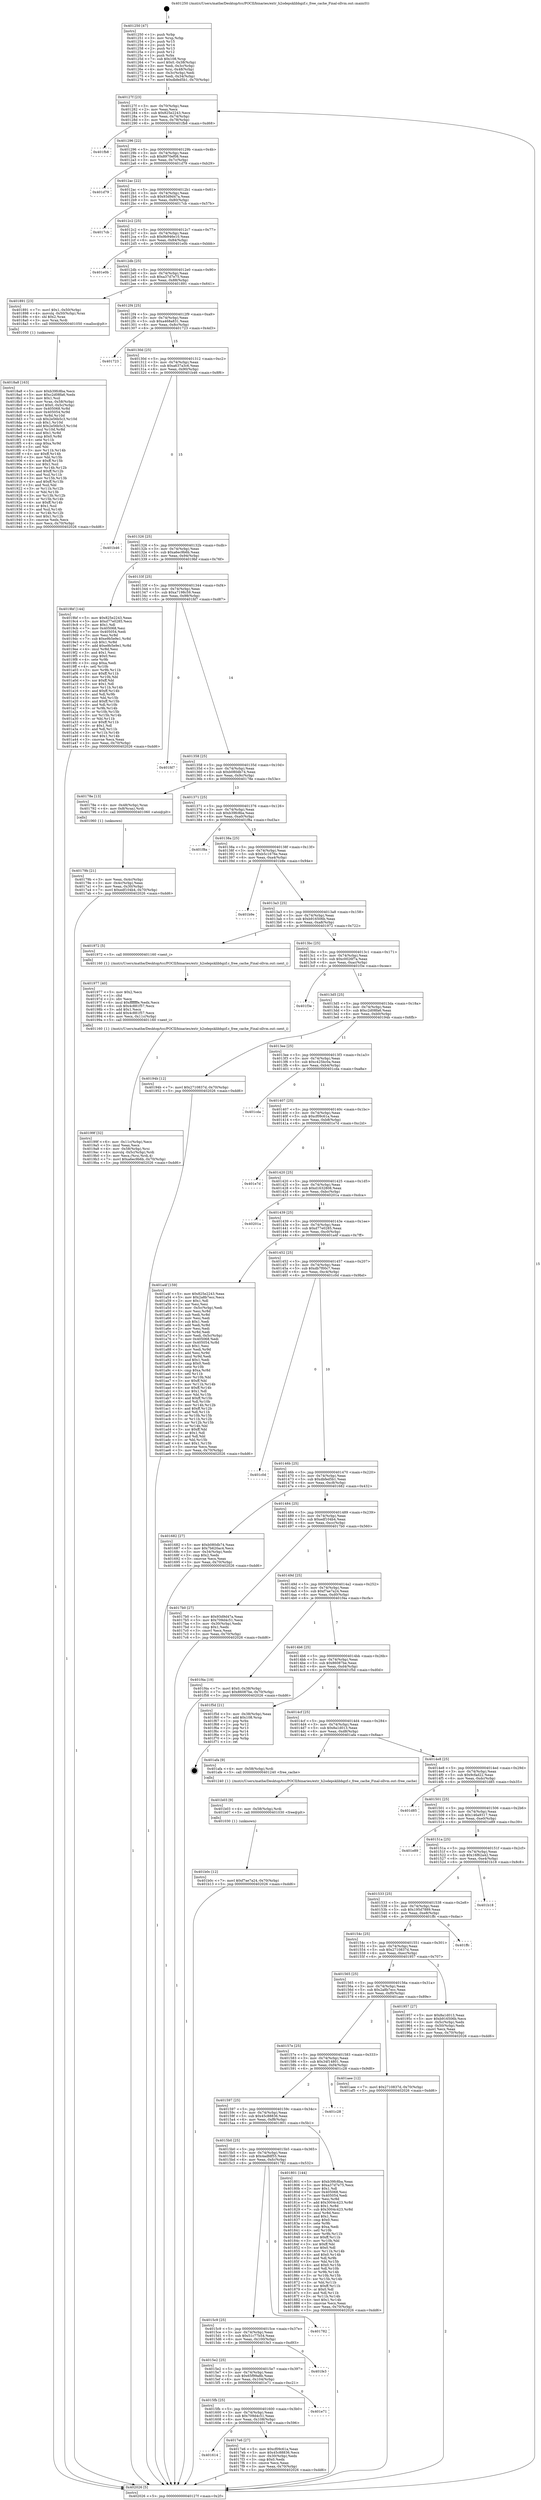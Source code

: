 digraph "0x401250" {
  label = "0x401250 (/mnt/c/Users/mathe/Desktop/tcc/POCII/binaries/extr_h2odepsklibbgzf.c_free_cache_Final-ollvm.out::main(0))"
  labelloc = "t"
  node[shape=record]

  Entry [label="",width=0.3,height=0.3,shape=circle,fillcolor=black,style=filled]
  "0x40127f" [label="{
     0x40127f [23]\l
     | [instrs]\l
     &nbsp;&nbsp;0x40127f \<+3\>: mov -0x70(%rbp),%eax\l
     &nbsp;&nbsp;0x401282 \<+2\>: mov %eax,%ecx\l
     &nbsp;&nbsp;0x401284 \<+6\>: sub $0x825e2243,%ecx\l
     &nbsp;&nbsp;0x40128a \<+3\>: mov %eax,-0x74(%rbp)\l
     &nbsp;&nbsp;0x40128d \<+3\>: mov %ecx,-0x78(%rbp)\l
     &nbsp;&nbsp;0x401290 \<+6\>: je 0000000000401fb8 \<main+0xd68\>\l
  }"]
  "0x401fb8" [label="{
     0x401fb8\l
  }", style=dashed]
  "0x401296" [label="{
     0x401296 [22]\l
     | [instrs]\l
     &nbsp;&nbsp;0x401296 \<+5\>: jmp 000000000040129b \<main+0x4b\>\l
     &nbsp;&nbsp;0x40129b \<+3\>: mov -0x74(%rbp),%eax\l
     &nbsp;&nbsp;0x40129e \<+5\>: sub $0x8970ef08,%eax\l
     &nbsp;&nbsp;0x4012a3 \<+3\>: mov %eax,-0x7c(%rbp)\l
     &nbsp;&nbsp;0x4012a6 \<+6\>: je 0000000000401d79 \<main+0xb29\>\l
  }"]
  Exit [label="",width=0.3,height=0.3,shape=circle,fillcolor=black,style=filled,peripheries=2]
  "0x401d79" [label="{
     0x401d79\l
  }", style=dashed]
  "0x4012ac" [label="{
     0x4012ac [22]\l
     | [instrs]\l
     &nbsp;&nbsp;0x4012ac \<+5\>: jmp 00000000004012b1 \<main+0x61\>\l
     &nbsp;&nbsp;0x4012b1 \<+3\>: mov -0x74(%rbp),%eax\l
     &nbsp;&nbsp;0x4012b4 \<+5\>: sub $0x93d9d47a,%eax\l
     &nbsp;&nbsp;0x4012b9 \<+3\>: mov %eax,-0x80(%rbp)\l
     &nbsp;&nbsp;0x4012bc \<+6\>: je 00000000004017cb \<main+0x57b\>\l
  }"]
  "0x401b0c" [label="{
     0x401b0c [12]\l
     | [instrs]\l
     &nbsp;&nbsp;0x401b0c \<+7\>: movl $0xf7ae7a24,-0x70(%rbp)\l
     &nbsp;&nbsp;0x401b13 \<+5\>: jmp 0000000000402026 \<main+0xdd6\>\l
  }"]
  "0x4017cb" [label="{
     0x4017cb\l
  }", style=dashed]
  "0x4012c2" [label="{
     0x4012c2 [25]\l
     | [instrs]\l
     &nbsp;&nbsp;0x4012c2 \<+5\>: jmp 00000000004012c7 \<main+0x77\>\l
     &nbsp;&nbsp;0x4012c7 \<+3\>: mov -0x74(%rbp),%eax\l
     &nbsp;&nbsp;0x4012ca \<+5\>: sub $0x9b946e10,%eax\l
     &nbsp;&nbsp;0x4012cf \<+6\>: mov %eax,-0x84(%rbp)\l
     &nbsp;&nbsp;0x4012d5 \<+6\>: je 0000000000401e0b \<main+0xbbb\>\l
  }"]
  "0x401b03" [label="{
     0x401b03 [9]\l
     | [instrs]\l
     &nbsp;&nbsp;0x401b03 \<+4\>: mov -0x58(%rbp),%rdi\l
     &nbsp;&nbsp;0x401b07 \<+5\>: call 0000000000401030 \<free@plt\>\l
     | [calls]\l
     &nbsp;&nbsp;0x401030 \{1\} (unknown)\l
  }"]
  "0x401e0b" [label="{
     0x401e0b\l
  }", style=dashed]
  "0x4012db" [label="{
     0x4012db [25]\l
     | [instrs]\l
     &nbsp;&nbsp;0x4012db \<+5\>: jmp 00000000004012e0 \<main+0x90\>\l
     &nbsp;&nbsp;0x4012e0 \<+3\>: mov -0x74(%rbp),%eax\l
     &nbsp;&nbsp;0x4012e3 \<+5\>: sub $0xa37d7e75,%eax\l
     &nbsp;&nbsp;0x4012e8 \<+6\>: mov %eax,-0x88(%rbp)\l
     &nbsp;&nbsp;0x4012ee \<+6\>: je 0000000000401891 \<main+0x641\>\l
  }"]
  "0x40199f" [label="{
     0x40199f [32]\l
     | [instrs]\l
     &nbsp;&nbsp;0x40199f \<+6\>: mov -0x11c(%rbp),%ecx\l
     &nbsp;&nbsp;0x4019a5 \<+3\>: imul %eax,%ecx\l
     &nbsp;&nbsp;0x4019a8 \<+4\>: mov -0x58(%rbp),%rsi\l
     &nbsp;&nbsp;0x4019ac \<+4\>: movslq -0x5c(%rbp),%rdi\l
     &nbsp;&nbsp;0x4019b0 \<+3\>: mov %ecx,(%rsi,%rdi,4)\l
     &nbsp;&nbsp;0x4019b3 \<+7\>: movl $0xa6ec9b6b,-0x70(%rbp)\l
     &nbsp;&nbsp;0x4019ba \<+5\>: jmp 0000000000402026 \<main+0xdd6\>\l
  }"]
  "0x401891" [label="{
     0x401891 [23]\l
     | [instrs]\l
     &nbsp;&nbsp;0x401891 \<+7\>: movl $0x1,-0x50(%rbp)\l
     &nbsp;&nbsp;0x401898 \<+4\>: movslq -0x50(%rbp),%rax\l
     &nbsp;&nbsp;0x40189c \<+4\>: shl $0x2,%rax\l
     &nbsp;&nbsp;0x4018a0 \<+3\>: mov %rax,%rdi\l
     &nbsp;&nbsp;0x4018a3 \<+5\>: call 0000000000401050 \<malloc@plt\>\l
     | [calls]\l
     &nbsp;&nbsp;0x401050 \{1\} (unknown)\l
  }"]
  "0x4012f4" [label="{
     0x4012f4 [25]\l
     | [instrs]\l
     &nbsp;&nbsp;0x4012f4 \<+5\>: jmp 00000000004012f9 \<main+0xa9\>\l
     &nbsp;&nbsp;0x4012f9 \<+3\>: mov -0x74(%rbp),%eax\l
     &nbsp;&nbsp;0x4012fc \<+5\>: sub $0xa468a831,%eax\l
     &nbsp;&nbsp;0x401301 \<+6\>: mov %eax,-0x8c(%rbp)\l
     &nbsp;&nbsp;0x401307 \<+6\>: je 0000000000401723 \<main+0x4d3\>\l
  }"]
  "0x401977" [label="{
     0x401977 [40]\l
     | [instrs]\l
     &nbsp;&nbsp;0x401977 \<+5\>: mov $0x2,%ecx\l
     &nbsp;&nbsp;0x40197c \<+1\>: cltd\l
     &nbsp;&nbsp;0x40197d \<+2\>: idiv %ecx\l
     &nbsp;&nbsp;0x40197f \<+6\>: imul $0xfffffffe,%edx,%ecx\l
     &nbsp;&nbsp;0x401985 \<+6\>: sub $0x4c881f57,%ecx\l
     &nbsp;&nbsp;0x40198b \<+3\>: add $0x1,%ecx\l
     &nbsp;&nbsp;0x40198e \<+6\>: add $0x4c881f57,%ecx\l
     &nbsp;&nbsp;0x401994 \<+6\>: mov %ecx,-0x11c(%rbp)\l
     &nbsp;&nbsp;0x40199a \<+5\>: call 0000000000401160 \<next_i\>\l
     | [calls]\l
     &nbsp;&nbsp;0x401160 \{1\} (/mnt/c/Users/mathe/Desktop/tcc/POCII/binaries/extr_h2odepsklibbgzf.c_free_cache_Final-ollvm.out::next_i)\l
  }"]
  "0x401723" [label="{
     0x401723\l
  }", style=dashed]
  "0x40130d" [label="{
     0x40130d [25]\l
     | [instrs]\l
     &nbsp;&nbsp;0x40130d \<+5\>: jmp 0000000000401312 \<main+0xc2\>\l
     &nbsp;&nbsp;0x401312 \<+3\>: mov -0x74(%rbp),%eax\l
     &nbsp;&nbsp;0x401315 \<+5\>: sub $0xa637a3c6,%eax\l
     &nbsp;&nbsp;0x40131a \<+6\>: mov %eax,-0x90(%rbp)\l
     &nbsp;&nbsp;0x401320 \<+6\>: je 0000000000401b46 \<main+0x8f6\>\l
  }"]
  "0x4018a8" [label="{
     0x4018a8 [163]\l
     | [instrs]\l
     &nbsp;&nbsp;0x4018a8 \<+5\>: mov $0xb39fc8ba,%ecx\l
     &nbsp;&nbsp;0x4018ad \<+5\>: mov $0xc2d08fa6,%edx\l
     &nbsp;&nbsp;0x4018b2 \<+3\>: mov $0x1,%sil\l
     &nbsp;&nbsp;0x4018b5 \<+4\>: mov %rax,-0x58(%rbp)\l
     &nbsp;&nbsp;0x4018b9 \<+7\>: movl $0x0,-0x5c(%rbp)\l
     &nbsp;&nbsp;0x4018c0 \<+8\>: mov 0x405068,%r8d\l
     &nbsp;&nbsp;0x4018c8 \<+8\>: mov 0x405054,%r9d\l
     &nbsp;&nbsp;0x4018d0 \<+3\>: mov %r8d,%r10d\l
     &nbsp;&nbsp;0x4018d3 \<+7\>: sub $0x2e56b5c3,%r10d\l
     &nbsp;&nbsp;0x4018da \<+4\>: sub $0x1,%r10d\l
     &nbsp;&nbsp;0x4018de \<+7\>: add $0x2e56b5c3,%r10d\l
     &nbsp;&nbsp;0x4018e5 \<+4\>: imul %r10d,%r8d\l
     &nbsp;&nbsp;0x4018e9 \<+4\>: and $0x1,%r8d\l
     &nbsp;&nbsp;0x4018ed \<+4\>: cmp $0x0,%r8d\l
     &nbsp;&nbsp;0x4018f1 \<+4\>: sete %r11b\l
     &nbsp;&nbsp;0x4018f5 \<+4\>: cmp $0xa,%r9d\l
     &nbsp;&nbsp;0x4018f9 \<+3\>: setl %bl\l
     &nbsp;&nbsp;0x4018fc \<+3\>: mov %r11b,%r14b\l
     &nbsp;&nbsp;0x4018ff \<+4\>: xor $0xff,%r14b\l
     &nbsp;&nbsp;0x401903 \<+3\>: mov %bl,%r15b\l
     &nbsp;&nbsp;0x401906 \<+4\>: xor $0xff,%r15b\l
     &nbsp;&nbsp;0x40190a \<+4\>: xor $0x1,%sil\l
     &nbsp;&nbsp;0x40190e \<+3\>: mov %r14b,%r12b\l
     &nbsp;&nbsp;0x401911 \<+4\>: and $0xff,%r12b\l
     &nbsp;&nbsp;0x401915 \<+3\>: and %sil,%r11b\l
     &nbsp;&nbsp;0x401918 \<+3\>: mov %r15b,%r13b\l
     &nbsp;&nbsp;0x40191b \<+4\>: and $0xff,%r13b\l
     &nbsp;&nbsp;0x40191f \<+3\>: and %sil,%bl\l
     &nbsp;&nbsp;0x401922 \<+3\>: or %r11b,%r12b\l
     &nbsp;&nbsp;0x401925 \<+3\>: or %bl,%r13b\l
     &nbsp;&nbsp;0x401928 \<+3\>: xor %r13b,%r12b\l
     &nbsp;&nbsp;0x40192b \<+3\>: or %r15b,%r14b\l
     &nbsp;&nbsp;0x40192e \<+4\>: xor $0xff,%r14b\l
     &nbsp;&nbsp;0x401932 \<+4\>: or $0x1,%sil\l
     &nbsp;&nbsp;0x401936 \<+3\>: and %sil,%r14b\l
     &nbsp;&nbsp;0x401939 \<+3\>: or %r14b,%r12b\l
     &nbsp;&nbsp;0x40193c \<+4\>: test $0x1,%r12b\l
     &nbsp;&nbsp;0x401940 \<+3\>: cmovne %edx,%ecx\l
     &nbsp;&nbsp;0x401943 \<+3\>: mov %ecx,-0x70(%rbp)\l
     &nbsp;&nbsp;0x401946 \<+5\>: jmp 0000000000402026 \<main+0xdd6\>\l
  }"]
  "0x401b46" [label="{
     0x401b46\l
  }", style=dashed]
  "0x401326" [label="{
     0x401326 [25]\l
     | [instrs]\l
     &nbsp;&nbsp;0x401326 \<+5\>: jmp 000000000040132b \<main+0xdb\>\l
     &nbsp;&nbsp;0x40132b \<+3\>: mov -0x74(%rbp),%eax\l
     &nbsp;&nbsp;0x40132e \<+5\>: sub $0xa6ec9b6b,%eax\l
     &nbsp;&nbsp;0x401333 \<+6\>: mov %eax,-0x94(%rbp)\l
     &nbsp;&nbsp;0x401339 \<+6\>: je 00000000004019bf \<main+0x76f\>\l
  }"]
  "0x401614" [label="{
     0x401614\l
  }", style=dashed]
  "0x4019bf" [label="{
     0x4019bf [144]\l
     | [instrs]\l
     &nbsp;&nbsp;0x4019bf \<+5\>: mov $0x825e2243,%eax\l
     &nbsp;&nbsp;0x4019c4 \<+5\>: mov $0xd77e0285,%ecx\l
     &nbsp;&nbsp;0x4019c9 \<+2\>: mov $0x1,%dl\l
     &nbsp;&nbsp;0x4019cb \<+7\>: mov 0x405068,%esi\l
     &nbsp;&nbsp;0x4019d2 \<+7\>: mov 0x405054,%edi\l
     &nbsp;&nbsp;0x4019d9 \<+3\>: mov %esi,%r8d\l
     &nbsp;&nbsp;0x4019dc \<+7\>: sub $0xe9b5e9e1,%r8d\l
     &nbsp;&nbsp;0x4019e3 \<+4\>: sub $0x1,%r8d\l
     &nbsp;&nbsp;0x4019e7 \<+7\>: add $0xe9b5e9e1,%r8d\l
     &nbsp;&nbsp;0x4019ee \<+4\>: imul %r8d,%esi\l
     &nbsp;&nbsp;0x4019f2 \<+3\>: and $0x1,%esi\l
     &nbsp;&nbsp;0x4019f5 \<+3\>: cmp $0x0,%esi\l
     &nbsp;&nbsp;0x4019f8 \<+4\>: sete %r9b\l
     &nbsp;&nbsp;0x4019fc \<+3\>: cmp $0xa,%edi\l
     &nbsp;&nbsp;0x4019ff \<+4\>: setl %r10b\l
     &nbsp;&nbsp;0x401a03 \<+3\>: mov %r9b,%r11b\l
     &nbsp;&nbsp;0x401a06 \<+4\>: xor $0xff,%r11b\l
     &nbsp;&nbsp;0x401a0a \<+3\>: mov %r10b,%bl\l
     &nbsp;&nbsp;0x401a0d \<+3\>: xor $0xff,%bl\l
     &nbsp;&nbsp;0x401a10 \<+3\>: xor $0x1,%dl\l
     &nbsp;&nbsp;0x401a13 \<+3\>: mov %r11b,%r14b\l
     &nbsp;&nbsp;0x401a16 \<+4\>: and $0xff,%r14b\l
     &nbsp;&nbsp;0x401a1a \<+3\>: and %dl,%r9b\l
     &nbsp;&nbsp;0x401a1d \<+3\>: mov %bl,%r15b\l
     &nbsp;&nbsp;0x401a20 \<+4\>: and $0xff,%r15b\l
     &nbsp;&nbsp;0x401a24 \<+3\>: and %dl,%r10b\l
     &nbsp;&nbsp;0x401a27 \<+3\>: or %r9b,%r14b\l
     &nbsp;&nbsp;0x401a2a \<+3\>: or %r10b,%r15b\l
     &nbsp;&nbsp;0x401a2d \<+3\>: xor %r15b,%r14b\l
     &nbsp;&nbsp;0x401a30 \<+3\>: or %bl,%r11b\l
     &nbsp;&nbsp;0x401a33 \<+4\>: xor $0xff,%r11b\l
     &nbsp;&nbsp;0x401a37 \<+3\>: or $0x1,%dl\l
     &nbsp;&nbsp;0x401a3a \<+3\>: and %dl,%r11b\l
     &nbsp;&nbsp;0x401a3d \<+3\>: or %r11b,%r14b\l
     &nbsp;&nbsp;0x401a40 \<+4\>: test $0x1,%r14b\l
     &nbsp;&nbsp;0x401a44 \<+3\>: cmovne %ecx,%eax\l
     &nbsp;&nbsp;0x401a47 \<+3\>: mov %eax,-0x70(%rbp)\l
     &nbsp;&nbsp;0x401a4a \<+5\>: jmp 0000000000402026 \<main+0xdd6\>\l
  }"]
  "0x40133f" [label="{
     0x40133f [25]\l
     | [instrs]\l
     &nbsp;&nbsp;0x40133f \<+5\>: jmp 0000000000401344 \<main+0xf4\>\l
     &nbsp;&nbsp;0x401344 \<+3\>: mov -0x74(%rbp),%eax\l
     &nbsp;&nbsp;0x401347 \<+5\>: sub $0xa7198c59,%eax\l
     &nbsp;&nbsp;0x40134c \<+6\>: mov %eax,-0x98(%rbp)\l
     &nbsp;&nbsp;0x401352 \<+6\>: je 0000000000401fd7 \<main+0xd87\>\l
  }"]
  "0x4017e6" [label="{
     0x4017e6 [27]\l
     | [instrs]\l
     &nbsp;&nbsp;0x4017e6 \<+5\>: mov $0xcf09c61a,%eax\l
     &nbsp;&nbsp;0x4017eb \<+5\>: mov $0x45c88836,%ecx\l
     &nbsp;&nbsp;0x4017f0 \<+3\>: mov -0x30(%rbp),%edx\l
     &nbsp;&nbsp;0x4017f3 \<+3\>: cmp $0x0,%edx\l
     &nbsp;&nbsp;0x4017f6 \<+3\>: cmove %ecx,%eax\l
     &nbsp;&nbsp;0x4017f9 \<+3\>: mov %eax,-0x70(%rbp)\l
     &nbsp;&nbsp;0x4017fc \<+5\>: jmp 0000000000402026 \<main+0xdd6\>\l
  }"]
  "0x401fd7" [label="{
     0x401fd7\l
  }", style=dashed]
  "0x401358" [label="{
     0x401358 [25]\l
     | [instrs]\l
     &nbsp;&nbsp;0x401358 \<+5\>: jmp 000000000040135d \<main+0x10d\>\l
     &nbsp;&nbsp;0x40135d \<+3\>: mov -0x74(%rbp),%eax\l
     &nbsp;&nbsp;0x401360 \<+5\>: sub $0xb080db74,%eax\l
     &nbsp;&nbsp;0x401365 \<+6\>: mov %eax,-0x9c(%rbp)\l
     &nbsp;&nbsp;0x40136b \<+6\>: je 000000000040178e \<main+0x53e\>\l
  }"]
  "0x4015fb" [label="{
     0x4015fb [25]\l
     | [instrs]\l
     &nbsp;&nbsp;0x4015fb \<+5\>: jmp 0000000000401600 \<main+0x3b0\>\l
     &nbsp;&nbsp;0x401600 \<+3\>: mov -0x74(%rbp),%eax\l
     &nbsp;&nbsp;0x401603 \<+5\>: sub $0x709d4c51,%eax\l
     &nbsp;&nbsp;0x401608 \<+6\>: mov %eax,-0x108(%rbp)\l
     &nbsp;&nbsp;0x40160e \<+6\>: je 00000000004017e6 \<main+0x596\>\l
  }"]
  "0x40178e" [label="{
     0x40178e [13]\l
     | [instrs]\l
     &nbsp;&nbsp;0x40178e \<+4\>: mov -0x48(%rbp),%rax\l
     &nbsp;&nbsp;0x401792 \<+4\>: mov 0x8(%rax),%rdi\l
     &nbsp;&nbsp;0x401796 \<+5\>: call 0000000000401060 \<atoi@plt\>\l
     | [calls]\l
     &nbsp;&nbsp;0x401060 \{1\} (unknown)\l
  }"]
  "0x401371" [label="{
     0x401371 [25]\l
     | [instrs]\l
     &nbsp;&nbsp;0x401371 \<+5\>: jmp 0000000000401376 \<main+0x126\>\l
     &nbsp;&nbsp;0x401376 \<+3\>: mov -0x74(%rbp),%eax\l
     &nbsp;&nbsp;0x401379 \<+5\>: sub $0xb39fc8ba,%eax\l
     &nbsp;&nbsp;0x40137e \<+6\>: mov %eax,-0xa0(%rbp)\l
     &nbsp;&nbsp;0x401384 \<+6\>: je 0000000000401f8a \<main+0xd3a\>\l
  }"]
  "0x401e71" [label="{
     0x401e71\l
  }", style=dashed]
  "0x401f8a" [label="{
     0x401f8a\l
  }", style=dashed]
  "0x40138a" [label="{
     0x40138a [25]\l
     | [instrs]\l
     &nbsp;&nbsp;0x40138a \<+5\>: jmp 000000000040138f \<main+0x13f\>\l
     &nbsp;&nbsp;0x40138f \<+3\>: mov -0x74(%rbp),%eax\l
     &nbsp;&nbsp;0x401392 \<+5\>: sub $0xb5c1676e,%eax\l
     &nbsp;&nbsp;0x401397 \<+6\>: mov %eax,-0xa4(%rbp)\l
     &nbsp;&nbsp;0x40139d \<+6\>: je 0000000000401b9e \<main+0x94e\>\l
  }"]
  "0x4015e2" [label="{
     0x4015e2 [25]\l
     | [instrs]\l
     &nbsp;&nbsp;0x4015e2 \<+5\>: jmp 00000000004015e7 \<main+0x397\>\l
     &nbsp;&nbsp;0x4015e7 \<+3\>: mov -0x74(%rbp),%eax\l
     &nbsp;&nbsp;0x4015ea \<+5\>: sub $0x65f99a8b,%eax\l
     &nbsp;&nbsp;0x4015ef \<+6\>: mov %eax,-0x104(%rbp)\l
     &nbsp;&nbsp;0x4015f5 \<+6\>: je 0000000000401e71 \<main+0xc21\>\l
  }"]
  "0x401b9e" [label="{
     0x401b9e\l
  }", style=dashed]
  "0x4013a3" [label="{
     0x4013a3 [25]\l
     | [instrs]\l
     &nbsp;&nbsp;0x4013a3 \<+5\>: jmp 00000000004013a8 \<main+0x158\>\l
     &nbsp;&nbsp;0x4013a8 \<+3\>: mov -0x74(%rbp),%eax\l
     &nbsp;&nbsp;0x4013ab \<+5\>: sub $0xb916506b,%eax\l
     &nbsp;&nbsp;0x4013b0 \<+6\>: mov %eax,-0xa8(%rbp)\l
     &nbsp;&nbsp;0x4013b6 \<+6\>: je 0000000000401972 \<main+0x722\>\l
  }"]
  "0x401fe3" [label="{
     0x401fe3\l
  }", style=dashed]
  "0x401972" [label="{
     0x401972 [5]\l
     | [instrs]\l
     &nbsp;&nbsp;0x401972 \<+5\>: call 0000000000401160 \<next_i\>\l
     | [calls]\l
     &nbsp;&nbsp;0x401160 \{1\} (/mnt/c/Users/mathe/Desktop/tcc/POCII/binaries/extr_h2odepsklibbgzf.c_free_cache_Final-ollvm.out::next_i)\l
  }"]
  "0x4013bc" [label="{
     0x4013bc [25]\l
     | [instrs]\l
     &nbsp;&nbsp;0x4013bc \<+5\>: jmp 00000000004013c1 \<main+0x171\>\l
     &nbsp;&nbsp;0x4013c1 \<+3\>: mov -0x74(%rbp),%eax\l
     &nbsp;&nbsp;0x4013c4 \<+5\>: sub $0xc0026f7a,%eax\l
     &nbsp;&nbsp;0x4013c9 \<+6\>: mov %eax,-0xac(%rbp)\l
     &nbsp;&nbsp;0x4013cf \<+6\>: je 0000000000401f3e \<main+0xcee\>\l
  }"]
  "0x4015c9" [label="{
     0x4015c9 [25]\l
     | [instrs]\l
     &nbsp;&nbsp;0x4015c9 \<+5\>: jmp 00000000004015ce \<main+0x37e\>\l
     &nbsp;&nbsp;0x4015ce \<+3\>: mov -0x74(%rbp),%eax\l
     &nbsp;&nbsp;0x4015d1 \<+5\>: sub $0x51c77b54,%eax\l
     &nbsp;&nbsp;0x4015d6 \<+6\>: mov %eax,-0x100(%rbp)\l
     &nbsp;&nbsp;0x4015dc \<+6\>: je 0000000000401fe3 \<main+0xd93\>\l
  }"]
  "0x401f3e" [label="{
     0x401f3e\l
  }", style=dashed]
  "0x4013d5" [label="{
     0x4013d5 [25]\l
     | [instrs]\l
     &nbsp;&nbsp;0x4013d5 \<+5\>: jmp 00000000004013da \<main+0x18a\>\l
     &nbsp;&nbsp;0x4013da \<+3\>: mov -0x74(%rbp),%eax\l
     &nbsp;&nbsp;0x4013dd \<+5\>: sub $0xc2d08fa6,%eax\l
     &nbsp;&nbsp;0x4013e2 \<+6\>: mov %eax,-0xb0(%rbp)\l
     &nbsp;&nbsp;0x4013e8 \<+6\>: je 000000000040194b \<main+0x6fb\>\l
  }"]
  "0x401782" [label="{
     0x401782\l
  }", style=dashed]
  "0x40194b" [label="{
     0x40194b [12]\l
     | [instrs]\l
     &nbsp;&nbsp;0x40194b \<+7\>: movl $0x2710837d,-0x70(%rbp)\l
     &nbsp;&nbsp;0x401952 \<+5\>: jmp 0000000000402026 \<main+0xdd6\>\l
  }"]
  "0x4013ee" [label="{
     0x4013ee [25]\l
     | [instrs]\l
     &nbsp;&nbsp;0x4013ee \<+5\>: jmp 00000000004013f3 \<main+0x1a3\>\l
     &nbsp;&nbsp;0x4013f3 \<+3\>: mov -0x74(%rbp),%eax\l
     &nbsp;&nbsp;0x4013f6 \<+5\>: sub $0xc425bc0a,%eax\l
     &nbsp;&nbsp;0x4013fb \<+6\>: mov %eax,-0xb4(%rbp)\l
     &nbsp;&nbsp;0x401401 \<+6\>: je 0000000000401cda \<main+0xa8a\>\l
  }"]
  "0x4015b0" [label="{
     0x4015b0 [25]\l
     | [instrs]\l
     &nbsp;&nbsp;0x4015b0 \<+5\>: jmp 00000000004015b5 \<main+0x365\>\l
     &nbsp;&nbsp;0x4015b5 \<+3\>: mov -0x74(%rbp),%eax\l
     &nbsp;&nbsp;0x4015b8 \<+5\>: sub $0x4adfdf55,%eax\l
     &nbsp;&nbsp;0x4015bd \<+6\>: mov %eax,-0xfc(%rbp)\l
     &nbsp;&nbsp;0x4015c3 \<+6\>: je 0000000000401782 \<main+0x532\>\l
  }"]
  "0x401cda" [label="{
     0x401cda\l
  }", style=dashed]
  "0x401407" [label="{
     0x401407 [25]\l
     | [instrs]\l
     &nbsp;&nbsp;0x401407 \<+5\>: jmp 000000000040140c \<main+0x1bc\>\l
     &nbsp;&nbsp;0x40140c \<+3\>: mov -0x74(%rbp),%eax\l
     &nbsp;&nbsp;0x40140f \<+5\>: sub $0xcf09c61a,%eax\l
     &nbsp;&nbsp;0x401414 \<+6\>: mov %eax,-0xb8(%rbp)\l
     &nbsp;&nbsp;0x40141a \<+6\>: je 0000000000401e7d \<main+0xc2d\>\l
  }"]
  "0x401801" [label="{
     0x401801 [144]\l
     | [instrs]\l
     &nbsp;&nbsp;0x401801 \<+5\>: mov $0xb39fc8ba,%eax\l
     &nbsp;&nbsp;0x401806 \<+5\>: mov $0xa37d7e75,%ecx\l
     &nbsp;&nbsp;0x40180b \<+2\>: mov $0x1,%dl\l
     &nbsp;&nbsp;0x40180d \<+7\>: mov 0x405068,%esi\l
     &nbsp;&nbsp;0x401814 \<+7\>: mov 0x405054,%edi\l
     &nbsp;&nbsp;0x40181b \<+3\>: mov %esi,%r8d\l
     &nbsp;&nbsp;0x40181e \<+7\>: add $0x3004c423,%r8d\l
     &nbsp;&nbsp;0x401825 \<+4\>: sub $0x1,%r8d\l
     &nbsp;&nbsp;0x401829 \<+7\>: sub $0x3004c423,%r8d\l
     &nbsp;&nbsp;0x401830 \<+4\>: imul %r8d,%esi\l
     &nbsp;&nbsp;0x401834 \<+3\>: and $0x1,%esi\l
     &nbsp;&nbsp;0x401837 \<+3\>: cmp $0x0,%esi\l
     &nbsp;&nbsp;0x40183a \<+4\>: sete %r9b\l
     &nbsp;&nbsp;0x40183e \<+3\>: cmp $0xa,%edi\l
     &nbsp;&nbsp;0x401841 \<+4\>: setl %r10b\l
     &nbsp;&nbsp;0x401845 \<+3\>: mov %r9b,%r11b\l
     &nbsp;&nbsp;0x401848 \<+4\>: xor $0xff,%r11b\l
     &nbsp;&nbsp;0x40184c \<+3\>: mov %r10b,%bl\l
     &nbsp;&nbsp;0x40184f \<+3\>: xor $0xff,%bl\l
     &nbsp;&nbsp;0x401852 \<+3\>: xor $0x0,%dl\l
     &nbsp;&nbsp;0x401855 \<+3\>: mov %r11b,%r14b\l
     &nbsp;&nbsp;0x401858 \<+4\>: and $0x0,%r14b\l
     &nbsp;&nbsp;0x40185c \<+3\>: and %dl,%r9b\l
     &nbsp;&nbsp;0x40185f \<+3\>: mov %bl,%r15b\l
     &nbsp;&nbsp;0x401862 \<+4\>: and $0x0,%r15b\l
     &nbsp;&nbsp;0x401866 \<+3\>: and %dl,%r10b\l
     &nbsp;&nbsp;0x401869 \<+3\>: or %r9b,%r14b\l
     &nbsp;&nbsp;0x40186c \<+3\>: or %r10b,%r15b\l
     &nbsp;&nbsp;0x40186f \<+3\>: xor %r15b,%r14b\l
     &nbsp;&nbsp;0x401872 \<+3\>: or %bl,%r11b\l
     &nbsp;&nbsp;0x401875 \<+4\>: xor $0xff,%r11b\l
     &nbsp;&nbsp;0x401879 \<+3\>: or $0x0,%dl\l
     &nbsp;&nbsp;0x40187c \<+3\>: and %dl,%r11b\l
     &nbsp;&nbsp;0x40187f \<+3\>: or %r11b,%r14b\l
     &nbsp;&nbsp;0x401882 \<+4\>: test $0x1,%r14b\l
     &nbsp;&nbsp;0x401886 \<+3\>: cmovne %ecx,%eax\l
     &nbsp;&nbsp;0x401889 \<+3\>: mov %eax,-0x70(%rbp)\l
     &nbsp;&nbsp;0x40188c \<+5\>: jmp 0000000000402026 \<main+0xdd6\>\l
  }"]
  "0x401e7d" [label="{
     0x401e7d\l
  }", style=dashed]
  "0x401420" [label="{
     0x401420 [25]\l
     | [instrs]\l
     &nbsp;&nbsp;0x401420 \<+5\>: jmp 0000000000401425 \<main+0x1d5\>\l
     &nbsp;&nbsp;0x401425 \<+3\>: mov -0x74(%rbp),%eax\l
     &nbsp;&nbsp;0x401428 \<+5\>: sub $0xd1632808,%eax\l
     &nbsp;&nbsp;0x40142d \<+6\>: mov %eax,-0xbc(%rbp)\l
     &nbsp;&nbsp;0x401433 \<+6\>: je 000000000040201a \<main+0xdca\>\l
  }"]
  "0x401597" [label="{
     0x401597 [25]\l
     | [instrs]\l
     &nbsp;&nbsp;0x401597 \<+5\>: jmp 000000000040159c \<main+0x34c\>\l
     &nbsp;&nbsp;0x40159c \<+3\>: mov -0x74(%rbp),%eax\l
     &nbsp;&nbsp;0x40159f \<+5\>: sub $0x45c88836,%eax\l
     &nbsp;&nbsp;0x4015a4 \<+6\>: mov %eax,-0xf8(%rbp)\l
     &nbsp;&nbsp;0x4015aa \<+6\>: je 0000000000401801 \<main+0x5b1\>\l
  }"]
  "0x40201a" [label="{
     0x40201a\l
  }", style=dashed]
  "0x401439" [label="{
     0x401439 [25]\l
     | [instrs]\l
     &nbsp;&nbsp;0x401439 \<+5\>: jmp 000000000040143e \<main+0x1ee\>\l
     &nbsp;&nbsp;0x40143e \<+3\>: mov -0x74(%rbp),%eax\l
     &nbsp;&nbsp;0x401441 \<+5\>: sub $0xd77e0285,%eax\l
     &nbsp;&nbsp;0x401446 \<+6\>: mov %eax,-0xc0(%rbp)\l
     &nbsp;&nbsp;0x40144c \<+6\>: je 0000000000401a4f \<main+0x7ff\>\l
  }"]
  "0x401c28" [label="{
     0x401c28\l
  }", style=dashed]
  "0x401a4f" [label="{
     0x401a4f [159]\l
     | [instrs]\l
     &nbsp;&nbsp;0x401a4f \<+5\>: mov $0x825e2243,%eax\l
     &nbsp;&nbsp;0x401a54 \<+5\>: mov $0x2a8b7ecc,%ecx\l
     &nbsp;&nbsp;0x401a59 \<+2\>: mov $0x1,%dl\l
     &nbsp;&nbsp;0x401a5b \<+2\>: xor %esi,%esi\l
     &nbsp;&nbsp;0x401a5d \<+3\>: mov -0x5c(%rbp),%edi\l
     &nbsp;&nbsp;0x401a60 \<+3\>: mov %esi,%r8d\l
     &nbsp;&nbsp;0x401a63 \<+3\>: sub %edi,%r8d\l
     &nbsp;&nbsp;0x401a66 \<+2\>: mov %esi,%edi\l
     &nbsp;&nbsp;0x401a68 \<+3\>: sub $0x1,%edi\l
     &nbsp;&nbsp;0x401a6b \<+3\>: add %edi,%r8d\l
     &nbsp;&nbsp;0x401a6e \<+2\>: mov %esi,%edi\l
     &nbsp;&nbsp;0x401a70 \<+3\>: sub %r8d,%edi\l
     &nbsp;&nbsp;0x401a73 \<+3\>: mov %edi,-0x5c(%rbp)\l
     &nbsp;&nbsp;0x401a76 \<+7\>: mov 0x405068,%edi\l
     &nbsp;&nbsp;0x401a7d \<+8\>: mov 0x405054,%r8d\l
     &nbsp;&nbsp;0x401a85 \<+3\>: sub $0x1,%esi\l
     &nbsp;&nbsp;0x401a88 \<+3\>: mov %edi,%r9d\l
     &nbsp;&nbsp;0x401a8b \<+3\>: add %esi,%r9d\l
     &nbsp;&nbsp;0x401a8e \<+4\>: imul %r9d,%edi\l
     &nbsp;&nbsp;0x401a92 \<+3\>: and $0x1,%edi\l
     &nbsp;&nbsp;0x401a95 \<+3\>: cmp $0x0,%edi\l
     &nbsp;&nbsp;0x401a98 \<+4\>: sete %r10b\l
     &nbsp;&nbsp;0x401a9c \<+4\>: cmp $0xa,%r8d\l
     &nbsp;&nbsp;0x401aa0 \<+4\>: setl %r11b\l
     &nbsp;&nbsp;0x401aa4 \<+3\>: mov %r10b,%bl\l
     &nbsp;&nbsp;0x401aa7 \<+3\>: xor $0xff,%bl\l
     &nbsp;&nbsp;0x401aaa \<+3\>: mov %r11b,%r14b\l
     &nbsp;&nbsp;0x401aad \<+4\>: xor $0xff,%r14b\l
     &nbsp;&nbsp;0x401ab1 \<+3\>: xor $0x1,%dl\l
     &nbsp;&nbsp;0x401ab4 \<+3\>: mov %bl,%r15b\l
     &nbsp;&nbsp;0x401ab7 \<+4\>: and $0xff,%r15b\l
     &nbsp;&nbsp;0x401abb \<+3\>: and %dl,%r10b\l
     &nbsp;&nbsp;0x401abe \<+3\>: mov %r14b,%r12b\l
     &nbsp;&nbsp;0x401ac1 \<+4\>: and $0xff,%r12b\l
     &nbsp;&nbsp;0x401ac5 \<+3\>: and %dl,%r11b\l
     &nbsp;&nbsp;0x401ac8 \<+3\>: or %r10b,%r15b\l
     &nbsp;&nbsp;0x401acb \<+3\>: or %r11b,%r12b\l
     &nbsp;&nbsp;0x401ace \<+3\>: xor %r12b,%r15b\l
     &nbsp;&nbsp;0x401ad1 \<+3\>: or %r14b,%bl\l
     &nbsp;&nbsp;0x401ad4 \<+3\>: xor $0xff,%bl\l
     &nbsp;&nbsp;0x401ad7 \<+3\>: or $0x1,%dl\l
     &nbsp;&nbsp;0x401ada \<+2\>: and %dl,%bl\l
     &nbsp;&nbsp;0x401adc \<+3\>: or %bl,%r15b\l
     &nbsp;&nbsp;0x401adf \<+4\>: test $0x1,%r15b\l
     &nbsp;&nbsp;0x401ae3 \<+3\>: cmovne %ecx,%eax\l
     &nbsp;&nbsp;0x401ae6 \<+3\>: mov %eax,-0x70(%rbp)\l
     &nbsp;&nbsp;0x401ae9 \<+5\>: jmp 0000000000402026 \<main+0xdd6\>\l
  }"]
  "0x401452" [label="{
     0x401452 [25]\l
     | [instrs]\l
     &nbsp;&nbsp;0x401452 \<+5\>: jmp 0000000000401457 \<main+0x207\>\l
     &nbsp;&nbsp;0x401457 \<+3\>: mov -0x74(%rbp),%eax\l
     &nbsp;&nbsp;0x40145a \<+5\>: sub $0xdb7f00c7,%eax\l
     &nbsp;&nbsp;0x40145f \<+6\>: mov %eax,-0xc4(%rbp)\l
     &nbsp;&nbsp;0x401465 \<+6\>: je 0000000000401c0d \<main+0x9bd\>\l
  }"]
  "0x40157e" [label="{
     0x40157e [25]\l
     | [instrs]\l
     &nbsp;&nbsp;0x40157e \<+5\>: jmp 0000000000401583 \<main+0x333\>\l
     &nbsp;&nbsp;0x401583 \<+3\>: mov -0x74(%rbp),%eax\l
     &nbsp;&nbsp;0x401586 \<+5\>: sub $0x34f14801,%eax\l
     &nbsp;&nbsp;0x40158b \<+6\>: mov %eax,-0xf4(%rbp)\l
     &nbsp;&nbsp;0x401591 \<+6\>: je 0000000000401c28 \<main+0x9d8\>\l
  }"]
  "0x401c0d" [label="{
     0x401c0d\l
  }", style=dashed]
  "0x40146b" [label="{
     0x40146b [25]\l
     | [instrs]\l
     &nbsp;&nbsp;0x40146b \<+5\>: jmp 0000000000401470 \<main+0x220\>\l
     &nbsp;&nbsp;0x401470 \<+3\>: mov -0x74(%rbp),%eax\l
     &nbsp;&nbsp;0x401473 \<+5\>: sub $0xdbfed5b1,%eax\l
     &nbsp;&nbsp;0x401478 \<+6\>: mov %eax,-0xc8(%rbp)\l
     &nbsp;&nbsp;0x40147e \<+6\>: je 0000000000401682 \<main+0x432\>\l
  }"]
  "0x401aee" [label="{
     0x401aee [12]\l
     | [instrs]\l
     &nbsp;&nbsp;0x401aee \<+7\>: movl $0x2710837d,-0x70(%rbp)\l
     &nbsp;&nbsp;0x401af5 \<+5\>: jmp 0000000000402026 \<main+0xdd6\>\l
  }"]
  "0x401682" [label="{
     0x401682 [27]\l
     | [instrs]\l
     &nbsp;&nbsp;0x401682 \<+5\>: mov $0xb080db74,%eax\l
     &nbsp;&nbsp;0x401687 \<+5\>: mov $0x7b620ac4,%ecx\l
     &nbsp;&nbsp;0x40168c \<+3\>: mov -0x34(%rbp),%edx\l
     &nbsp;&nbsp;0x40168f \<+3\>: cmp $0x2,%edx\l
     &nbsp;&nbsp;0x401692 \<+3\>: cmovne %ecx,%eax\l
     &nbsp;&nbsp;0x401695 \<+3\>: mov %eax,-0x70(%rbp)\l
     &nbsp;&nbsp;0x401698 \<+5\>: jmp 0000000000402026 \<main+0xdd6\>\l
  }"]
  "0x401484" [label="{
     0x401484 [25]\l
     | [instrs]\l
     &nbsp;&nbsp;0x401484 \<+5\>: jmp 0000000000401489 \<main+0x239\>\l
     &nbsp;&nbsp;0x401489 \<+3\>: mov -0x74(%rbp),%eax\l
     &nbsp;&nbsp;0x40148c \<+5\>: sub $0xedf104b4,%eax\l
     &nbsp;&nbsp;0x401491 \<+6\>: mov %eax,-0xcc(%rbp)\l
     &nbsp;&nbsp;0x401497 \<+6\>: je 00000000004017b0 \<main+0x560\>\l
  }"]
  "0x402026" [label="{
     0x402026 [5]\l
     | [instrs]\l
     &nbsp;&nbsp;0x402026 \<+5\>: jmp 000000000040127f \<main+0x2f\>\l
  }"]
  "0x401250" [label="{
     0x401250 [47]\l
     | [instrs]\l
     &nbsp;&nbsp;0x401250 \<+1\>: push %rbp\l
     &nbsp;&nbsp;0x401251 \<+3\>: mov %rsp,%rbp\l
     &nbsp;&nbsp;0x401254 \<+2\>: push %r15\l
     &nbsp;&nbsp;0x401256 \<+2\>: push %r14\l
     &nbsp;&nbsp;0x401258 \<+2\>: push %r13\l
     &nbsp;&nbsp;0x40125a \<+2\>: push %r12\l
     &nbsp;&nbsp;0x40125c \<+1\>: push %rbx\l
     &nbsp;&nbsp;0x40125d \<+7\>: sub $0x108,%rsp\l
     &nbsp;&nbsp;0x401264 \<+7\>: movl $0x0,-0x38(%rbp)\l
     &nbsp;&nbsp;0x40126b \<+3\>: mov %edi,-0x3c(%rbp)\l
     &nbsp;&nbsp;0x40126e \<+4\>: mov %rsi,-0x48(%rbp)\l
     &nbsp;&nbsp;0x401272 \<+3\>: mov -0x3c(%rbp),%edi\l
     &nbsp;&nbsp;0x401275 \<+3\>: mov %edi,-0x34(%rbp)\l
     &nbsp;&nbsp;0x401278 \<+7\>: movl $0xdbfed5b1,-0x70(%rbp)\l
  }"]
  "0x40179b" [label="{
     0x40179b [21]\l
     | [instrs]\l
     &nbsp;&nbsp;0x40179b \<+3\>: mov %eax,-0x4c(%rbp)\l
     &nbsp;&nbsp;0x40179e \<+3\>: mov -0x4c(%rbp),%eax\l
     &nbsp;&nbsp;0x4017a1 \<+3\>: mov %eax,-0x30(%rbp)\l
     &nbsp;&nbsp;0x4017a4 \<+7\>: movl $0xedf104b4,-0x70(%rbp)\l
     &nbsp;&nbsp;0x4017ab \<+5\>: jmp 0000000000402026 \<main+0xdd6\>\l
  }"]
  "0x401565" [label="{
     0x401565 [25]\l
     | [instrs]\l
     &nbsp;&nbsp;0x401565 \<+5\>: jmp 000000000040156a \<main+0x31a\>\l
     &nbsp;&nbsp;0x40156a \<+3\>: mov -0x74(%rbp),%eax\l
     &nbsp;&nbsp;0x40156d \<+5\>: sub $0x2a8b7ecc,%eax\l
     &nbsp;&nbsp;0x401572 \<+6\>: mov %eax,-0xf0(%rbp)\l
     &nbsp;&nbsp;0x401578 \<+6\>: je 0000000000401aee \<main+0x89e\>\l
  }"]
  "0x4017b0" [label="{
     0x4017b0 [27]\l
     | [instrs]\l
     &nbsp;&nbsp;0x4017b0 \<+5\>: mov $0x93d9d47a,%eax\l
     &nbsp;&nbsp;0x4017b5 \<+5\>: mov $0x709d4c51,%ecx\l
     &nbsp;&nbsp;0x4017ba \<+3\>: mov -0x30(%rbp),%edx\l
     &nbsp;&nbsp;0x4017bd \<+3\>: cmp $0x1,%edx\l
     &nbsp;&nbsp;0x4017c0 \<+3\>: cmovl %ecx,%eax\l
     &nbsp;&nbsp;0x4017c3 \<+3\>: mov %eax,-0x70(%rbp)\l
     &nbsp;&nbsp;0x4017c6 \<+5\>: jmp 0000000000402026 \<main+0xdd6\>\l
  }"]
  "0x40149d" [label="{
     0x40149d [25]\l
     | [instrs]\l
     &nbsp;&nbsp;0x40149d \<+5\>: jmp 00000000004014a2 \<main+0x252\>\l
     &nbsp;&nbsp;0x4014a2 \<+3\>: mov -0x74(%rbp),%eax\l
     &nbsp;&nbsp;0x4014a5 \<+5\>: sub $0xf7ae7a24,%eax\l
     &nbsp;&nbsp;0x4014aa \<+6\>: mov %eax,-0xd0(%rbp)\l
     &nbsp;&nbsp;0x4014b0 \<+6\>: je 0000000000401f4a \<main+0xcfa\>\l
  }"]
  "0x401957" [label="{
     0x401957 [27]\l
     | [instrs]\l
     &nbsp;&nbsp;0x401957 \<+5\>: mov $0x8a1d013,%eax\l
     &nbsp;&nbsp;0x40195c \<+5\>: mov $0xb916506b,%ecx\l
     &nbsp;&nbsp;0x401961 \<+3\>: mov -0x5c(%rbp),%edx\l
     &nbsp;&nbsp;0x401964 \<+3\>: cmp -0x50(%rbp),%edx\l
     &nbsp;&nbsp;0x401967 \<+3\>: cmovl %ecx,%eax\l
     &nbsp;&nbsp;0x40196a \<+3\>: mov %eax,-0x70(%rbp)\l
     &nbsp;&nbsp;0x40196d \<+5\>: jmp 0000000000402026 \<main+0xdd6\>\l
  }"]
  "0x401f4a" [label="{
     0x401f4a [19]\l
     | [instrs]\l
     &nbsp;&nbsp;0x401f4a \<+7\>: movl $0x0,-0x38(%rbp)\l
     &nbsp;&nbsp;0x401f51 \<+7\>: movl $0x86087be,-0x70(%rbp)\l
     &nbsp;&nbsp;0x401f58 \<+5\>: jmp 0000000000402026 \<main+0xdd6\>\l
  }"]
  "0x4014b6" [label="{
     0x4014b6 [25]\l
     | [instrs]\l
     &nbsp;&nbsp;0x4014b6 \<+5\>: jmp 00000000004014bb \<main+0x26b\>\l
     &nbsp;&nbsp;0x4014bb \<+3\>: mov -0x74(%rbp),%eax\l
     &nbsp;&nbsp;0x4014be \<+5\>: sub $0x86087be,%eax\l
     &nbsp;&nbsp;0x4014c3 \<+6\>: mov %eax,-0xd4(%rbp)\l
     &nbsp;&nbsp;0x4014c9 \<+6\>: je 0000000000401f5d \<main+0xd0d\>\l
  }"]
  "0x40154c" [label="{
     0x40154c [25]\l
     | [instrs]\l
     &nbsp;&nbsp;0x40154c \<+5\>: jmp 0000000000401551 \<main+0x301\>\l
     &nbsp;&nbsp;0x401551 \<+3\>: mov -0x74(%rbp),%eax\l
     &nbsp;&nbsp;0x401554 \<+5\>: sub $0x2710837d,%eax\l
     &nbsp;&nbsp;0x401559 \<+6\>: mov %eax,-0xec(%rbp)\l
     &nbsp;&nbsp;0x40155f \<+6\>: je 0000000000401957 \<main+0x707\>\l
  }"]
  "0x401f5d" [label="{
     0x401f5d [21]\l
     | [instrs]\l
     &nbsp;&nbsp;0x401f5d \<+3\>: mov -0x38(%rbp),%eax\l
     &nbsp;&nbsp;0x401f60 \<+7\>: add $0x108,%rsp\l
     &nbsp;&nbsp;0x401f67 \<+1\>: pop %rbx\l
     &nbsp;&nbsp;0x401f68 \<+2\>: pop %r12\l
     &nbsp;&nbsp;0x401f6a \<+2\>: pop %r13\l
     &nbsp;&nbsp;0x401f6c \<+2\>: pop %r14\l
     &nbsp;&nbsp;0x401f6e \<+2\>: pop %r15\l
     &nbsp;&nbsp;0x401f70 \<+1\>: pop %rbp\l
     &nbsp;&nbsp;0x401f71 \<+1\>: ret\l
  }"]
  "0x4014cf" [label="{
     0x4014cf [25]\l
     | [instrs]\l
     &nbsp;&nbsp;0x4014cf \<+5\>: jmp 00000000004014d4 \<main+0x284\>\l
     &nbsp;&nbsp;0x4014d4 \<+3\>: mov -0x74(%rbp),%eax\l
     &nbsp;&nbsp;0x4014d7 \<+5\>: sub $0x8a1d013,%eax\l
     &nbsp;&nbsp;0x4014dc \<+6\>: mov %eax,-0xd8(%rbp)\l
     &nbsp;&nbsp;0x4014e2 \<+6\>: je 0000000000401afa \<main+0x8aa\>\l
  }"]
  "0x401ffc" [label="{
     0x401ffc\l
  }", style=dashed]
  "0x401afa" [label="{
     0x401afa [9]\l
     | [instrs]\l
     &nbsp;&nbsp;0x401afa \<+4\>: mov -0x58(%rbp),%rdi\l
     &nbsp;&nbsp;0x401afe \<+5\>: call 0000000000401240 \<free_cache\>\l
     | [calls]\l
     &nbsp;&nbsp;0x401240 \{1\} (/mnt/c/Users/mathe/Desktop/tcc/POCII/binaries/extr_h2odepsklibbgzf.c_free_cache_Final-ollvm.out::free_cache)\l
  }"]
  "0x4014e8" [label="{
     0x4014e8 [25]\l
     | [instrs]\l
     &nbsp;&nbsp;0x4014e8 \<+5\>: jmp 00000000004014ed \<main+0x29d\>\l
     &nbsp;&nbsp;0x4014ed \<+3\>: mov -0x74(%rbp),%eax\l
     &nbsp;&nbsp;0x4014f0 \<+5\>: sub $0x9cfad22,%eax\l
     &nbsp;&nbsp;0x4014f5 \<+6\>: mov %eax,-0xdc(%rbp)\l
     &nbsp;&nbsp;0x4014fb \<+6\>: je 0000000000401d85 \<main+0xb35\>\l
  }"]
  "0x401533" [label="{
     0x401533 [25]\l
     | [instrs]\l
     &nbsp;&nbsp;0x401533 \<+5\>: jmp 0000000000401538 \<main+0x2e8\>\l
     &nbsp;&nbsp;0x401538 \<+3\>: mov -0x74(%rbp),%eax\l
     &nbsp;&nbsp;0x40153b \<+5\>: sub $0x195d7889,%eax\l
     &nbsp;&nbsp;0x401540 \<+6\>: mov %eax,-0xe8(%rbp)\l
     &nbsp;&nbsp;0x401546 \<+6\>: je 0000000000401ffc \<main+0xdac\>\l
  }"]
  "0x401d85" [label="{
     0x401d85\l
  }", style=dashed]
  "0x401501" [label="{
     0x401501 [25]\l
     | [instrs]\l
     &nbsp;&nbsp;0x401501 \<+5\>: jmp 0000000000401506 \<main+0x2b6\>\l
     &nbsp;&nbsp;0x401506 \<+3\>: mov -0x74(%rbp),%eax\l
     &nbsp;&nbsp;0x401509 \<+5\>: sub $0x146a9317,%eax\l
     &nbsp;&nbsp;0x40150e \<+6\>: mov %eax,-0xe0(%rbp)\l
     &nbsp;&nbsp;0x401514 \<+6\>: je 0000000000401e89 \<main+0xc39\>\l
  }"]
  "0x401b18" [label="{
     0x401b18\l
  }", style=dashed]
  "0x401e89" [label="{
     0x401e89\l
  }", style=dashed]
  "0x40151a" [label="{
     0x40151a [25]\l
     | [instrs]\l
     &nbsp;&nbsp;0x40151a \<+5\>: jmp 000000000040151f \<main+0x2cf\>\l
     &nbsp;&nbsp;0x40151f \<+3\>: mov -0x74(%rbp),%eax\l
     &nbsp;&nbsp;0x401522 \<+5\>: sub $0x16f62a42,%eax\l
     &nbsp;&nbsp;0x401527 \<+6\>: mov %eax,-0xe4(%rbp)\l
     &nbsp;&nbsp;0x40152d \<+6\>: je 0000000000401b18 \<main+0x8c8\>\l
  }"]
  Entry -> "0x401250" [label=" 1"]
  "0x40127f" -> "0x401fb8" [label=" 0"]
  "0x40127f" -> "0x401296" [label=" 16"]
  "0x401f5d" -> Exit [label=" 1"]
  "0x401296" -> "0x401d79" [label=" 0"]
  "0x401296" -> "0x4012ac" [label=" 16"]
  "0x401f4a" -> "0x402026" [label=" 1"]
  "0x4012ac" -> "0x4017cb" [label=" 0"]
  "0x4012ac" -> "0x4012c2" [label=" 16"]
  "0x401b0c" -> "0x402026" [label=" 1"]
  "0x4012c2" -> "0x401e0b" [label=" 0"]
  "0x4012c2" -> "0x4012db" [label=" 16"]
  "0x401b03" -> "0x401b0c" [label=" 1"]
  "0x4012db" -> "0x401891" [label=" 1"]
  "0x4012db" -> "0x4012f4" [label=" 15"]
  "0x401afa" -> "0x401b03" [label=" 1"]
  "0x4012f4" -> "0x401723" [label=" 0"]
  "0x4012f4" -> "0x40130d" [label=" 15"]
  "0x401aee" -> "0x402026" [label=" 1"]
  "0x40130d" -> "0x401b46" [label=" 0"]
  "0x40130d" -> "0x401326" [label=" 15"]
  "0x401a4f" -> "0x402026" [label=" 1"]
  "0x401326" -> "0x4019bf" [label=" 1"]
  "0x401326" -> "0x40133f" [label=" 14"]
  "0x4019bf" -> "0x402026" [label=" 1"]
  "0x40133f" -> "0x401fd7" [label=" 0"]
  "0x40133f" -> "0x401358" [label=" 14"]
  "0x40199f" -> "0x402026" [label=" 1"]
  "0x401358" -> "0x40178e" [label=" 1"]
  "0x401358" -> "0x401371" [label=" 13"]
  "0x401972" -> "0x401977" [label=" 1"]
  "0x401371" -> "0x401f8a" [label=" 0"]
  "0x401371" -> "0x40138a" [label=" 13"]
  "0x401957" -> "0x402026" [label=" 2"]
  "0x40138a" -> "0x401b9e" [label=" 0"]
  "0x40138a" -> "0x4013a3" [label=" 13"]
  "0x4018a8" -> "0x402026" [label=" 1"]
  "0x4013a3" -> "0x401972" [label=" 1"]
  "0x4013a3" -> "0x4013bc" [label=" 12"]
  "0x401891" -> "0x4018a8" [label=" 1"]
  "0x4013bc" -> "0x401f3e" [label=" 0"]
  "0x4013bc" -> "0x4013d5" [label=" 12"]
  "0x4017e6" -> "0x402026" [label=" 1"]
  "0x4013d5" -> "0x40194b" [label=" 1"]
  "0x4013d5" -> "0x4013ee" [label=" 11"]
  "0x4015fb" -> "0x401614" [label=" 0"]
  "0x4013ee" -> "0x401cda" [label=" 0"]
  "0x4013ee" -> "0x401407" [label=" 11"]
  "0x401977" -> "0x40199f" [label=" 1"]
  "0x401407" -> "0x401e7d" [label=" 0"]
  "0x401407" -> "0x401420" [label=" 11"]
  "0x4015e2" -> "0x4015fb" [label=" 1"]
  "0x401420" -> "0x40201a" [label=" 0"]
  "0x401420" -> "0x401439" [label=" 11"]
  "0x40194b" -> "0x402026" [label=" 1"]
  "0x401439" -> "0x401a4f" [label=" 1"]
  "0x401439" -> "0x401452" [label=" 10"]
  "0x4015c9" -> "0x4015e2" [label=" 1"]
  "0x401452" -> "0x401c0d" [label=" 0"]
  "0x401452" -> "0x40146b" [label=" 10"]
  "0x401801" -> "0x402026" [label=" 1"]
  "0x40146b" -> "0x401682" [label=" 1"]
  "0x40146b" -> "0x401484" [label=" 9"]
  "0x401682" -> "0x402026" [label=" 1"]
  "0x401250" -> "0x40127f" [label=" 1"]
  "0x402026" -> "0x40127f" [label=" 15"]
  "0x40178e" -> "0x40179b" [label=" 1"]
  "0x40179b" -> "0x402026" [label=" 1"]
  "0x4015b0" -> "0x4015c9" [label=" 1"]
  "0x401484" -> "0x4017b0" [label=" 1"]
  "0x401484" -> "0x40149d" [label=" 8"]
  "0x4017b0" -> "0x402026" [label=" 1"]
  "0x4015fb" -> "0x4017e6" [label=" 1"]
  "0x40149d" -> "0x401f4a" [label=" 1"]
  "0x40149d" -> "0x4014b6" [label=" 7"]
  "0x401597" -> "0x4015b0" [label=" 1"]
  "0x4014b6" -> "0x401f5d" [label=" 1"]
  "0x4014b6" -> "0x4014cf" [label=" 6"]
  "0x4015e2" -> "0x401e71" [label=" 0"]
  "0x4014cf" -> "0x401afa" [label=" 1"]
  "0x4014cf" -> "0x4014e8" [label=" 5"]
  "0x40157e" -> "0x401597" [label=" 2"]
  "0x4014e8" -> "0x401d85" [label=" 0"]
  "0x4014e8" -> "0x401501" [label=" 5"]
  "0x4015c9" -> "0x401fe3" [label=" 0"]
  "0x401501" -> "0x401e89" [label=" 0"]
  "0x401501" -> "0x40151a" [label=" 5"]
  "0x401565" -> "0x40157e" [label=" 2"]
  "0x40151a" -> "0x401b18" [label=" 0"]
  "0x40151a" -> "0x401533" [label=" 5"]
  "0x40157e" -> "0x401c28" [label=" 0"]
  "0x401533" -> "0x401ffc" [label=" 0"]
  "0x401533" -> "0x40154c" [label=" 5"]
  "0x401597" -> "0x401801" [label=" 1"]
  "0x40154c" -> "0x401957" [label=" 2"]
  "0x40154c" -> "0x401565" [label=" 3"]
  "0x4015b0" -> "0x401782" [label=" 0"]
  "0x401565" -> "0x401aee" [label=" 1"]
}
